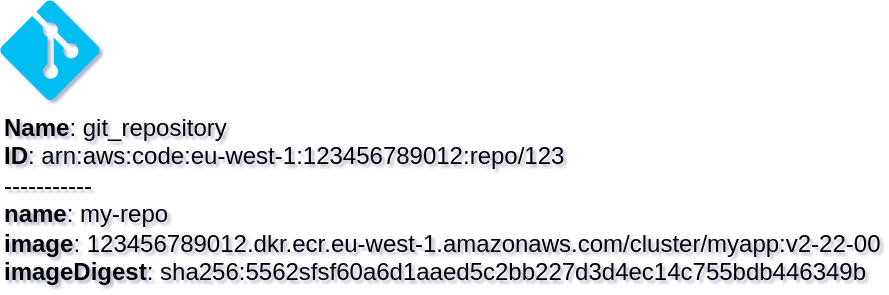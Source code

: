 <mxfile type="MultiCloud">
	<diagram id="diagram_1" name="AWS components">
		<mxGraphModel dx="1015" dy="661" grid="1" gridSize="10" guides="1" tooltips="1" connect="1" arrows="1" fold="1" page="1" pageScale="1" pageWidth="850" pageHeight="1100" math="0" shadow="1">
			<root>
				<mxCell id="0"/>
				<mxCell id="1" parent="0"/>
				<mxCell id="vertex:git_repository:arn:aws:code:eu-west-1:123456789012:repo/123" value="&lt;b&gt;Name&lt;/b&gt;: git_repository&lt;BR&gt;&lt;b&gt;ID&lt;/b&gt;: arn:aws:code:eu-west-1:123456789012:repo/123&lt;BR&gt;-----------&lt;BR&gt;&lt;b&gt;name&lt;/b&gt;: my-repo&lt;BR&gt;&lt;b&gt;image&lt;/b&gt;: 123456789012.dkr.ecr.eu-west-1.amazonaws.com/cluster/myapp:v2-22-00&lt;BR&gt;&lt;b&gt;imageDigest&lt;/b&gt;: sha256:5562sfsf60a6d1aaed5c2bb227d3d4ec14c755bdb446349b" style="verticalLabelPosition=bottom;html=1;verticalAlign=top;align=left;strokeColor=none;fillColor=#00BEF2;shape=mxgraph.azure.git_repository;" parent="1" vertex="1">
					<mxGeometry width="50" height="50" as="geometry"/>
				</mxCell>
			</root>
		</mxGraphModel>
	</diagram>
</mxfile>